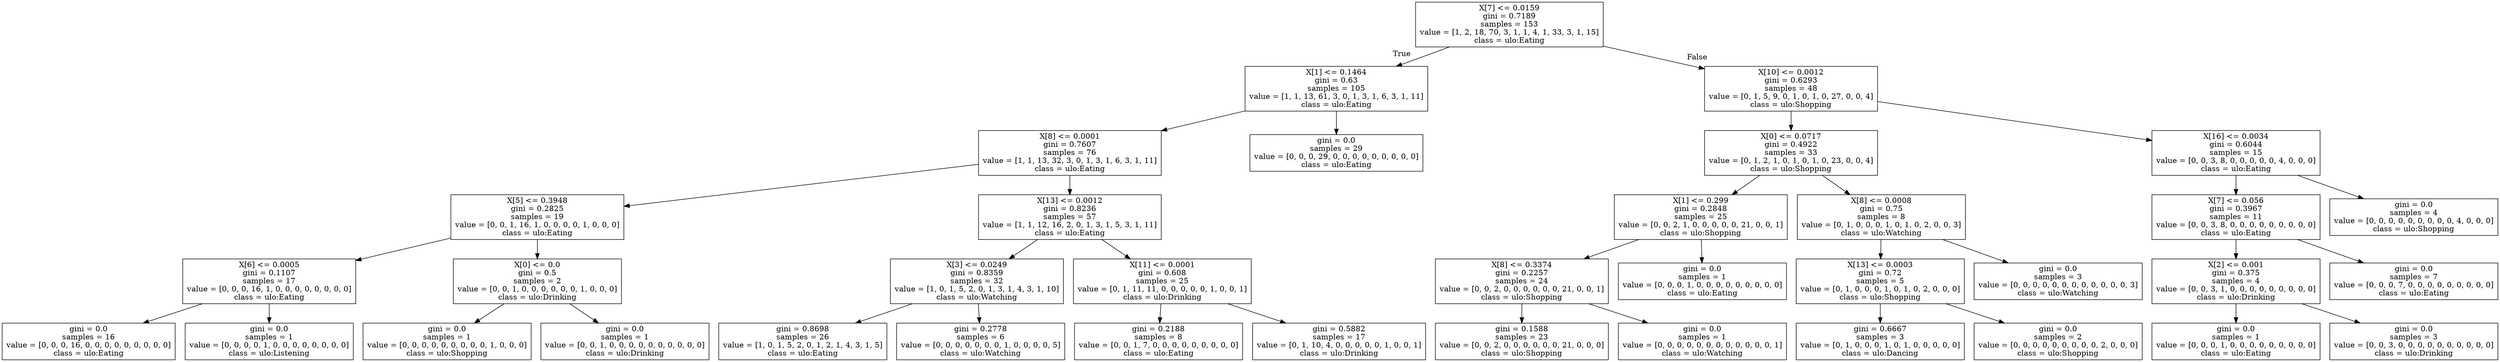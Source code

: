 digraph Tree {
node [shape=box] ;
0 [label="X[7] <= 0.0159\ngini = 0.7189\nsamples = 153\nvalue = [1, 2, 18, 70, 3, 1, 1, 4, 1, 33, 3, 1, 15]\nclass = ulo:Eating"] ;
1 [label="X[1] <= 0.1464\ngini = 0.63\nsamples = 105\nvalue = [1, 1, 13, 61, 3, 0, 1, 3, 1, 6, 3, 1, 11]\nclass = ulo:Eating"] ;
0 -> 1 [labeldistance=2.5, labelangle=45, headlabel="True"] ;
2 [label="X[8] <= 0.0001\ngini = 0.7607\nsamples = 76\nvalue = [1, 1, 13, 32, 3, 0, 1, 3, 1, 6, 3, 1, 11]\nclass = ulo:Eating"] ;
1 -> 2 ;
3 [label="X[5] <= 0.3948\ngini = 0.2825\nsamples = 19\nvalue = [0, 0, 1, 16, 1, 0, 0, 0, 0, 1, 0, 0, 0]\nclass = ulo:Eating"] ;
2 -> 3 ;
4 [label="X[6] <= 0.0005\ngini = 0.1107\nsamples = 17\nvalue = [0, 0, 0, 16, 1, 0, 0, 0, 0, 0, 0, 0, 0]\nclass = ulo:Eating"] ;
3 -> 4 ;
5 [label="gini = 0.0\nsamples = 16\nvalue = [0, 0, 0, 16, 0, 0, 0, 0, 0, 0, 0, 0, 0]\nclass = ulo:Eating"] ;
4 -> 5 ;
6 [label="gini = 0.0\nsamples = 1\nvalue = [0, 0, 0, 0, 1, 0, 0, 0, 0, 0, 0, 0, 0]\nclass = ulo:Listening"] ;
4 -> 6 ;
7 [label="X[0] <= 0.0\ngini = 0.5\nsamples = 2\nvalue = [0, 0, 1, 0, 0, 0, 0, 0, 0, 1, 0, 0, 0]\nclass = ulo:Drinking"] ;
3 -> 7 ;
8 [label="gini = 0.0\nsamples = 1\nvalue = [0, 0, 0, 0, 0, 0, 0, 0, 0, 1, 0, 0, 0]\nclass = ulo:Shopping"] ;
7 -> 8 ;
9 [label="gini = 0.0\nsamples = 1\nvalue = [0, 0, 1, 0, 0, 0, 0, 0, 0, 0, 0, 0, 0]\nclass = ulo:Drinking"] ;
7 -> 9 ;
10 [label="X[13] <= 0.0012\ngini = 0.8236\nsamples = 57\nvalue = [1, 1, 12, 16, 2, 0, 1, 3, 1, 5, 3, 1, 11]\nclass = ulo:Eating"] ;
2 -> 10 ;
11 [label="X[3] <= 0.0249\ngini = 0.8359\nsamples = 32\nvalue = [1, 0, 1, 5, 2, 0, 1, 3, 1, 4, 3, 1, 10]\nclass = ulo:Watching"] ;
10 -> 11 ;
12 [label="gini = 0.8698\nsamples = 26\nvalue = [1, 0, 1, 5, 2, 0, 1, 2, 1, 4, 3, 1, 5]\nclass = ulo:Eating"] ;
11 -> 12 ;
13 [label="gini = 0.2778\nsamples = 6\nvalue = [0, 0, 0, 0, 0, 0, 0, 1, 0, 0, 0, 0, 5]\nclass = ulo:Watching"] ;
11 -> 13 ;
14 [label="X[11] <= 0.0001\ngini = 0.608\nsamples = 25\nvalue = [0, 1, 11, 11, 0, 0, 0, 0, 0, 1, 0, 0, 1]\nclass = ulo:Drinking"] ;
10 -> 14 ;
15 [label="gini = 0.2188\nsamples = 8\nvalue = [0, 0, 1, 7, 0, 0, 0, 0, 0, 0, 0, 0, 0]\nclass = ulo:Eating"] ;
14 -> 15 ;
16 [label="gini = 0.5882\nsamples = 17\nvalue = [0, 1, 10, 4, 0, 0, 0, 0, 0, 1, 0, 0, 1]\nclass = ulo:Drinking"] ;
14 -> 16 ;
17 [label="gini = 0.0\nsamples = 29\nvalue = [0, 0, 0, 29, 0, 0, 0, 0, 0, 0, 0, 0, 0]\nclass = ulo:Eating"] ;
1 -> 17 ;
18 [label="X[10] <= 0.0012\ngini = 0.6293\nsamples = 48\nvalue = [0, 1, 5, 9, 0, 1, 0, 1, 0, 27, 0, 0, 4]\nclass = ulo:Shopping"] ;
0 -> 18 [labeldistance=2.5, labelangle=-45, headlabel="False"] ;
19 [label="X[0] <= 0.0717\ngini = 0.4922\nsamples = 33\nvalue = [0, 1, 2, 1, 0, 1, 0, 1, 0, 23, 0, 0, 4]\nclass = ulo:Shopping"] ;
18 -> 19 ;
20 [label="X[1] <= 0.299\ngini = 0.2848\nsamples = 25\nvalue = [0, 0, 2, 1, 0, 0, 0, 0, 0, 21, 0, 0, 1]\nclass = ulo:Shopping"] ;
19 -> 20 ;
21 [label="X[8] <= 0.3374\ngini = 0.2257\nsamples = 24\nvalue = [0, 0, 2, 0, 0, 0, 0, 0, 0, 21, 0, 0, 1]\nclass = ulo:Shopping"] ;
20 -> 21 ;
22 [label="gini = 0.1588\nsamples = 23\nvalue = [0, 0, 2, 0, 0, 0, 0, 0, 0, 21, 0, 0, 0]\nclass = ulo:Shopping"] ;
21 -> 22 ;
23 [label="gini = 0.0\nsamples = 1\nvalue = [0, 0, 0, 0, 0, 0, 0, 0, 0, 0, 0, 0, 1]\nclass = ulo:Watching"] ;
21 -> 23 ;
24 [label="gini = 0.0\nsamples = 1\nvalue = [0, 0, 0, 1, 0, 0, 0, 0, 0, 0, 0, 0, 0]\nclass = ulo:Eating"] ;
20 -> 24 ;
25 [label="X[8] <= 0.0008\ngini = 0.75\nsamples = 8\nvalue = [0, 1, 0, 0, 0, 1, 0, 1, 0, 2, 0, 0, 3]\nclass = ulo:Watching"] ;
19 -> 25 ;
26 [label="X[13] <= 0.0003\ngini = 0.72\nsamples = 5\nvalue = [0, 1, 0, 0, 0, 1, 0, 1, 0, 2, 0, 0, 0]\nclass = ulo:Shopping"] ;
25 -> 26 ;
27 [label="gini = 0.6667\nsamples = 3\nvalue = [0, 1, 0, 0, 0, 1, 0, 1, 0, 0, 0, 0, 0]\nclass = ulo:Dancing"] ;
26 -> 27 ;
28 [label="gini = 0.0\nsamples = 2\nvalue = [0, 0, 0, 0, 0, 0, 0, 0, 0, 2, 0, 0, 0]\nclass = ulo:Shopping"] ;
26 -> 28 ;
29 [label="gini = 0.0\nsamples = 3\nvalue = [0, 0, 0, 0, 0, 0, 0, 0, 0, 0, 0, 0, 3]\nclass = ulo:Watching"] ;
25 -> 29 ;
30 [label="X[16] <= 0.0034\ngini = 0.6044\nsamples = 15\nvalue = [0, 0, 3, 8, 0, 0, 0, 0, 0, 4, 0, 0, 0]\nclass = ulo:Eating"] ;
18 -> 30 ;
31 [label="X[7] <= 0.056\ngini = 0.3967\nsamples = 11\nvalue = [0, 0, 3, 8, 0, 0, 0, 0, 0, 0, 0, 0, 0]\nclass = ulo:Eating"] ;
30 -> 31 ;
32 [label="X[2] <= 0.001\ngini = 0.375\nsamples = 4\nvalue = [0, 0, 3, 1, 0, 0, 0, 0, 0, 0, 0, 0, 0]\nclass = ulo:Drinking"] ;
31 -> 32 ;
33 [label="gini = 0.0\nsamples = 1\nvalue = [0, 0, 0, 1, 0, 0, 0, 0, 0, 0, 0, 0, 0]\nclass = ulo:Eating"] ;
32 -> 33 ;
34 [label="gini = 0.0\nsamples = 3\nvalue = [0, 0, 3, 0, 0, 0, 0, 0, 0, 0, 0, 0, 0]\nclass = ulo:Drinking"] ;
32 -> 34 ;
35 [label="gini = 0.0\nsamples = 7\nvalue = [0, 0, 0, 7, 0, 0, 0, 0, 0, 0, 0, 0, 0]\nclass = ulo:Eating"] ;
31 -> 35 ;
36 [label="gini = 0.0\nsamples = 4\nvalue = [0, 0, 0, 0, 0, 0, 0, 0, 0, 4, 0, 0, 0]\nclass = ulo:Shopping"] ;
30 -> 36 ;
}